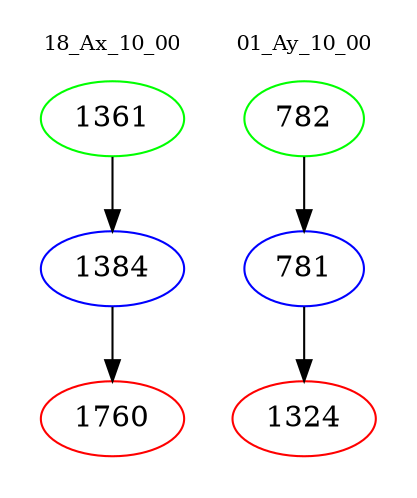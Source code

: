 digraph{
subgraph cluster_0 {
color = white
label = "18_Ax_10_00";
fontsize=10;
T0_1361 [label="1361", color="green"]
T0_1361 -> T0_1384 [color="black"]
T0_1384 [label="1384", color="blue"]
T0_1384 -> T0_1760 [color="black"]
T0_1760 [label="1760", color="red"]
}
subgraph cluster_1 {
color = white
label = "01_Ay_10_00";
fontsize=10;
T1_782 [label="782", color="green"]
T1_782 -> T1_781 [color="black"]
T1_781 [label="781", color="blue"]
T1_781 -> T1_1324 [color="black"]
T1_1324 [label="1324", color="red"]
}
}
